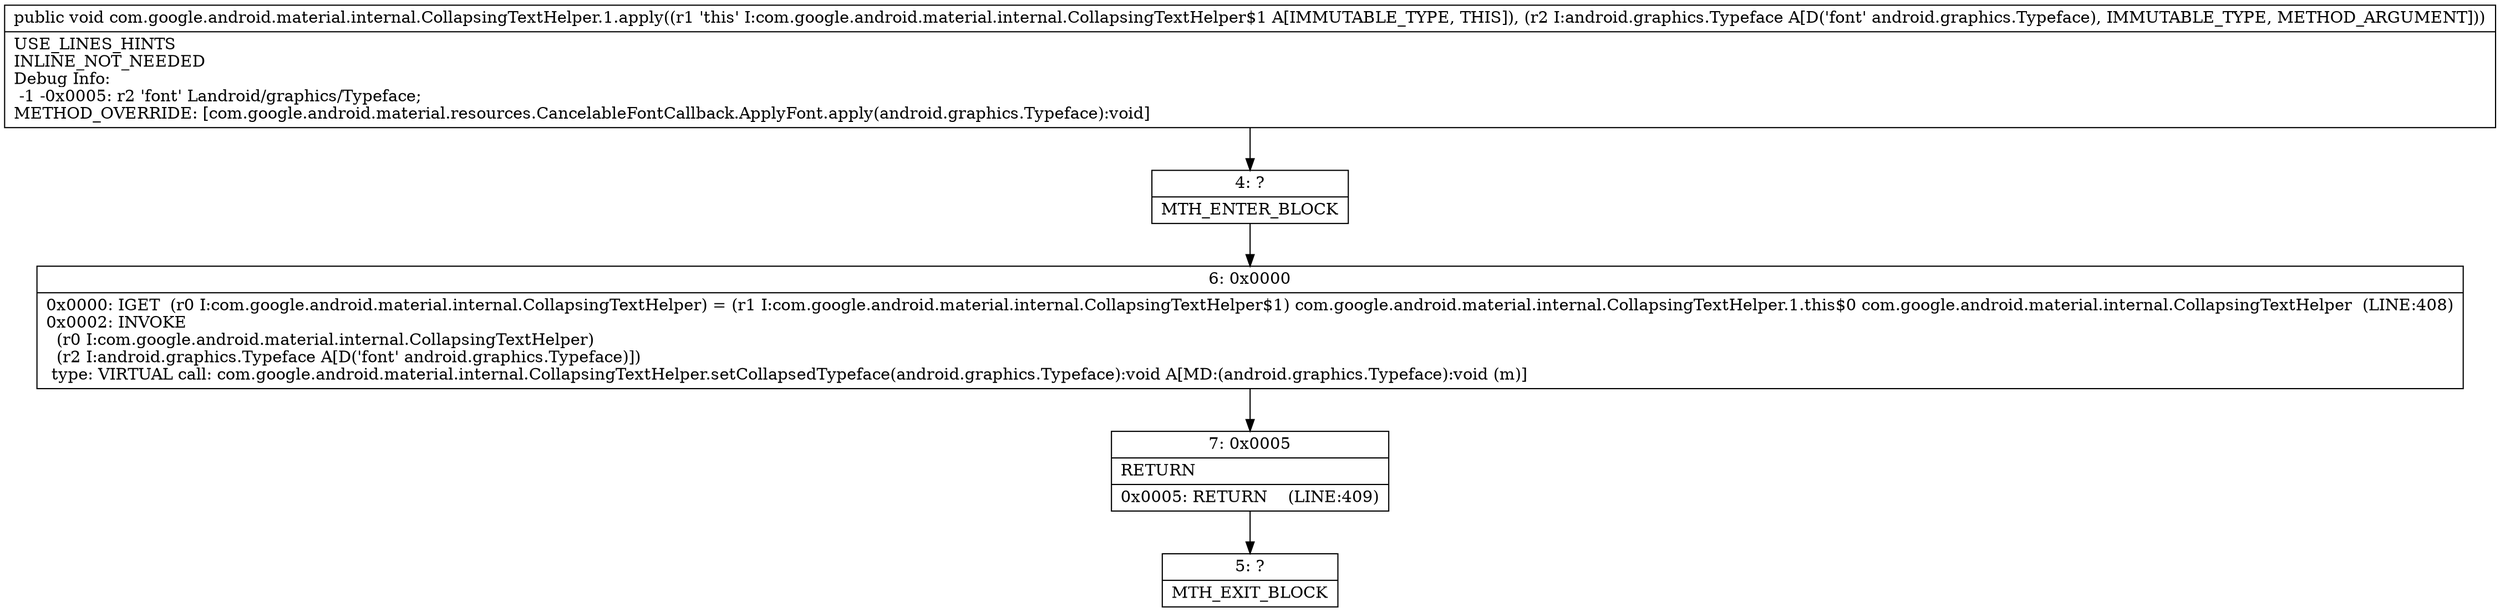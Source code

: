 digraph "CFG forcom.google.android.material.internal.CollapsingTextHelper.1.apply(Landroid\/graphics\/Typeface;)V" {
Node_4 [shape=record,label="{4\:\ ?|MTH_ENTER_BLOCK\l}"];
Node_6 [shape=record,label="{6\:\ 0x0000|0x0000: IGET  (r0 I:com.google.android.material.internal.CollapsingTextHelper) = (r1 I:com.google.android.material.internal.CollapsingTextHelper$1) com.google.android.material.internal.CollapsingTextHelper.1.this$0 com.google.android.material.internal.CollapsingTextHelper  (LINE:408)\l0x0002: INVOKE  \l  (r0 I:com.google.android.material.internal.CollapsingTextHelper)\l  (r2 I:android.graphics.Typeface A[D('font' android.graphics.Typeface)])\l type: VIRTUAL call: com.google.android.material.internal.CollapsingTextHelper.setCollapsedTypeface(android.graphics.Typeface):void A[MD:(android.graphics.Typeface):void (m)]\l}"];
Node_7 [shape=record,label="{7\:\ 0x0005|RETURN\l|0x0005: RETURN    (LINE:409)\l}"];
Node_5 [shape=record,label="{5\:\ ?|MTH_EXIT_BLOCK\l}"];
MethodNode[shape=record,label="{public void com.google.android.material.internal.CollapsingTextHelper.1.apply((r1 'this' I:com.google.android.material.internal.CollapsingTextHelper$1 A[IMMUTABLE_TYPE, THIS]), (r2 I:android.graphics.Typeface A[D('font' android.graphics.Typeface), IMMUTABLE_TYPE, METHOD_ARGUMENT]))  | USE_LINES_HINTS\lINLINE_NOT_NEEDED\lDebug Info:\l  \-1 \-0x0005: r2 'font' Landroid\/graphics\/Typeface;\lMETHOD_OVERRIDE: [com.google.android.material.resources.CancelableFontCallback.ApplyFont.apply(android.graphics.Typeface):void]\l}"];
MethodNode -> Node_4;Node_4 -> Node_6;
Node_6 -> Node_7;
Node_7 -> Node_5;
}

